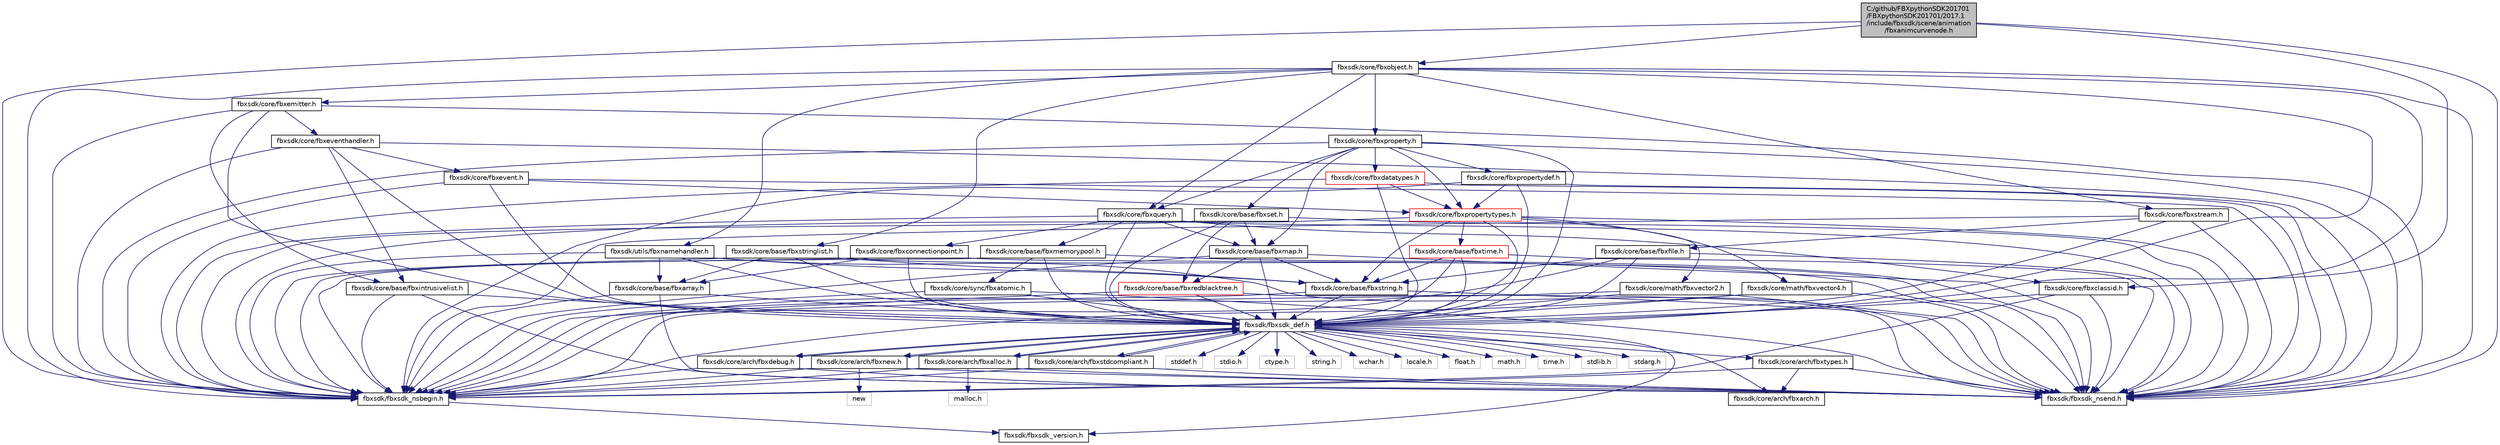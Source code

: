 digraph "C:/github/FBXpythonSDK201701/FBXpythonSDK201701/2017.1/include/fbxsdk/scene/animation/fbxanimcurvenode.h"
{
  edge [fontname="Helvetica",fontsize="10",labelfontname="Helvetica",labelfontsize="10"];
  node [fontname="Helvetica",fontsize="10",shape=record];
  Node0 [label="C:/github/FBXpythonSDK201701\l/FBXpythonSDK201701/2017.1\l/include/fbxsdk/scene/animation\l/fbxanimcurvenode.h",height=0.2,width=0.4,color="black", fillcolor="grey75", style="filled", fontcolor="black"];
  Node0 -> Node1 [color="midnightblue",fontsize="10",style="solid"];
  Node1 [label="fbxsdk/fbxsdk_def.h",height=0.2,width=0.4,color="black", fillcolor="white", style="filled",URL="$fbxsdk__def_8h.html"];
  Node1 -> Node2 [color="midnightblue",fontsize="10",style="solid"];
  Node2 [label="stdlib.h",height=0.2,width=0.4,color="grey75", fillcolor="white", style="filled"];
  Node1 -> Node3 [color="midnightblue",fontsize="10",style="solid"];
  Node3 [label="stdarg.h",height=0.2,width=0.4,color="grey75", fillcolor="white", style="filled"];
  Node1 -> Node4 [color="midnightblue",fontsize="10",style="solid"];
  Node4 [label="stddef.h",height=0.2,width=0.4,color="grey75", fillcolor="white", style="filled"];
  Node1 -> Node5 [color="midnightblue",fontsize="10",style="solid"];
  Node5 [label="stdio.h",height=0.2,width=0.4,color="grey75", fillcolor="white", style="filled"];
  Node1 -> Node6 [color="midnightblue",fontsize="10",style="solid"];
  Node6 [label="ctype.h",height=0.2,width=0.4,color="grey75", fillcolor="white", style="filled"];
  Node1 -> Node7 [color="midnightblue",fontsize="10",style="solid"];
  Node7 [label="string.h",height=0.2,width=0.4,color="grey75", fillcolor="white", style="filled"];
  Node1 -> Node8 [color="midnightblue",fontsize="10",style="solid"];
  Node8 [label="wchar.h",height=0.2,width=0.4,color="grey75", fillcolor="white", style="filled"];
  Node1 -> Node9 [color="midnightblue",fontsize="10",style="solid"];
  Node9 [label="locale.h",height=0.2,width=0.4,color="grey75", fillcolor="white", style="filled"];
  Node1 -> Node10 [color="midnightblue",fontsize="10",style="solid"];
  Node10 [label="float.h",height=0.2,width=0.4,color="grey75", fillcolor="white", style="filled"];
  Node1 -> Node11 [color="midnightblue",fontsize="10",style="solid"];
  Node11 [label="math.h",height=0.2,width=0.4,color="grey75", fillcolor="white", style="filled"];
  Node1 -> Node12 [color="midnightblue",fontsize="10",style="solid"];
  Node12 [label="time.h",height=0.2,width=0.4,color="grey75", fillcolor="white", style="filled"];
  Node1 -> Node13 [color="midnightblue",fontsize="10",style="solid"];
  Node13 [label="fbxsdk/fbxsdk_version.h",height=0.2,width=0.4,color="black", fillcolor="white", style="filled",URL="$fbxsdk__version_8h.html"];
  Node1 -> Node14 [color="midnightblue",fontsize="10",style="solid"];
  Node14 [label="fbxsdk/core/arch/fbxarch.h",height=0.2,width=0.4,color="black", fillcolor="white", style="filled",URL="$fbxarch_8h.html"];
  Node1 -> Node15 [color="midnightblue",fontsize="10",style="solid"];
  Node15 [label="fbxsdk/core/arch/fbxtypes.h",height=0.2,width=0.4,color="black", fillcolor="white", style="filled",URL="$fbxtypes_8h.html"];
  Node15 -> Node14 [color="midnightblue",fontsize="10",style="solid"];
  Node15 -> Node16 [color="midnightblue",fontsize="10",style="solid"];
  Node16 [label="fbxsdk/fbxsdk_nsbegin.h",height=0.2,width=0.4,color="black", fillcolor="white", style="filled",URL="$fbxsdk__nsbegin_8h.html"];
  Node16 -> Node13 [color="midnightblue",fontsize="10",style="solid"];
  Node15 -> Node17 [color="midnightblue",fontsize="10",style="solid"];
  Node17 [label="fbxsdk/fbxsdk_nsend.h",height=0.2,width=0.4,color="black", fillcolor="white", style="filled",URL="$fbxsdk__nsend_8h.html"];
  Node1 -> Node18 [color="midnightblue",fontsize="10",style="solid"];
  Node18 [label="fbxsdk/core/arch/fbxdebug.h",height=0.2,width=0.4,color="black", fillcolor="white", style="filled",URL="$fbxdebug_8h.html"];
  Node18 -> Node1 [color="midnightblue",fontsize="10",style="solid"];
  Node18 -> Node16 [color="midnightblue",fontsize="10",style="solid"];
  Node18 -> Node17 [color="midnightblue",fontsize="10",style="solid"];
  Node1 -> Node19 [color="midnightblue",fontsize="10",style="solid"];
  Node19 [label="fbxsdk/core/arch/fbxalloc.h",height=0.2,width=0.4,color="black", fillcolor="white", style="filled",URL="$fbxalloc_8h.html"];
  Node19 -> Node1 [color="midnightblue",fontsize="10",style="solid"];
  Node19 -> Node20 [color="midnightblue",fontsize="10",style="solid"];
  Node20 [label="malloc.h",height=0.2,width=0.4,color="grey75", fillcolor="white", style="filled"];
  Node19 -> Node16 [color="midnightblue",fontsize="10",style="solid"];
  Node19 -> Node17 [color="midnightblue",fontsize="10",style="solid"];
  Node1 -> Node21 [color="midnightblue",fontsize="10",style="solid"];
  Node21 [label="fbxsdk/core/arch/fbxnew.h",height=0.2,width=0.4,color="black", fillcolor="white", style="filled",URL="$fbxnew_8h.html"];
  Node21 -> Node1 [color="midnightblue",fontsize="10",style="solid"];
  Node21 -> Node22 [color="midnightblue",fontsize="10",style="solid"];
  Node22 [label="new",height=0.2,width=0.4,color="grey75", fillcolor="white", style="filled"];
  Node21 -> Node16 [color="midnightblue",fontsize="10",style="solid"];
  Node21 -> Node17 [color="midnightblue",fontsize="10",style="solid"];
  Node1 -> Node23 [color="midnightblue",fontsize="10",style="solid"];
  Node23 [label="fbxsdk/core/arch/fbxstdcompliant.h",height=0.2,width=0.4,color="black", fillcolor="white", style="filled",URL="$fbxstdcompliant_8h.html"];
  Node23 -> Node1 [color="midnightblue",fontsize="10",style="solid"];
  Node23 -> Node16 [color="midnightblue",fontsize="10",style="solid"];
  Node23 -> Node17 [color="midnightblue",fontsize="10",style="solid"];
  Node0 -> Node24 [color="midnightblue",fontsize="10",style="solid"];
  Node24 [label="fbxsdk/core/fbxobject.h",height=0.2,width=0.4,color="black", fillcolor="white", style="filled",URL="$fbxobject_8h.html"];
  Node24 -> Node1 [color="midnightblue",fontsize="10",style="solid"];
  Node24 -> Node25 [color="midnightblue",fontsize="10",style="solid"];
  Node25 [label="fbxsdk/core/fbxclassid.h",height=0.2,width=0.4,color="black", fillcolor="white", style="filled",URL="$fbxclassid_8h.html"];
  Node25 -> Node1 [color="midnightblue",fontsize="10",style="solid"];
  Node25 -> Node16 [color="midnightblue",fontsize="10",style="solid"];
  Node25 -> Node17 [color="midnightblue",fontsize="10",style="solid"];
  Node24 -> Node26 [color="midnightblue",fontsize="10",style="solid"];
  Node26 [label="fbxsdk/core/fbxquery.h",height=0.2,width=0.4,color="black", fillcolor="white", style="filled",URL="$fbxquery_8h.html"];
  Node26 -> Node1 [color="midnightblue",fontsize="10",style="solid"];
  Node26 -> Node25 [color="midnightblue",fontsize="10",style="solid"];
  Node26 -> Node27 [color="midnightblue",fontsize="10",style="solid"];
  Node27 [label="fbxsdk/core/fbxconnectionpoint.h",height=0.2,width=0.4,color="black", fillcolor="white", style="filled",URL="$fbxconnectionpoint_8h.html"];
  Node27 -> Node1 [color="midnightblue",fontsize="10",style="solid"];
  Node27 -> Node28 [color="midnightblue",fontsize="10",style="solid"];
  Node28 [label="fbxsdk/core/base/fbxarray.h",height=0.2,width=0.4,color="black", fillcolor="white", style="filled",URL="$fbxarray_8h.html"];
  Node28 -> Node1 [color="midnightblue",fontsize="10",style="solid"];
  Node28 -> Node16 [color="midnightblue",fontsize="10",style="solid"];
  Node28 -> Node17 [color="midnightblue",fontsize="10",style="solid"];
  Node27 -> Node16 [color="midnightblue",fontsize="10",style="solid"];
  Node27 -> Node17 [color="midnightblue",fontsize="10",style="solid"];
  Node26 -> Node29 [color="midnightblue",fontsize="10",style="solid"];
  Node29 [label="fbxsdk/core/base/fbxmap.h",height=0.2,width=0.4,color="black", fillcolor="white", style="filled",URL="$fbxmap_8h.html"];
  Node29 -> Node1 [color="midnightblue",fontsize="10",style="solid"];
  Node29 -> Node30 [color="midnightblue",fontsize="10",style="solid"];
  Node30 [label="fbxsdk/core/base/fbxstring.h",height=0.2,width=0.4,color="black", fillcolor="white", style="filled",URL="$fbxstring_8h.html"];
  Node30 -> Node1 [color="midnightblue",fontsize="10",style="solid"];
  Node30 -> Node16 [color="midnightblue",fontsize="10",style="solid"];
  Node30 -> Node17 [color="midnightblue",fontsize="10",style="solid"];
  Node29 -> Node31 [color="midnightblue",fontsize="10",style="solid"];
  Node31 [label="fbxsdk/core/base/fbxredblacktree.h",height=0.2,width=0.4,color="red", fillcolor="white", style="filled",URL="$fbxredblacktree_8h.html"];
  Node31 -> Node1 [color="midnightblue",fontsize="10",style="solid"];
  Node31 -> Node16 [color="midnightblue",fontsize="10",style="solid"];
  Node31 -> Node17 [color="midnightblue",fontsize="10",style="solid"];
  Node29 -> Node16 [color="midnightblue",fontsize="10",style="solid"];
  Node29 -> Node17 [color="midnightblue",fontsize="10",style="solid"];
  Node26 -> Node34 [color="midnightblue",fontsize="10",style="solid"];
  Node34 [label="fbxsdk/core/base/fbxmemorypool.h",height=0.2,width=0.4,color="black", fillcolor="white", style="filled",URL="$fbxmemorypool_8h.html"];
  Node34 -> Node1 [color="midnightblue",fontsize="10",style="solid"];
  Node34 -> Node35 [color="midnightblue",fontsize="10",style="solid"];
  Node35 [label="fbxsdk/core/sync/fbxatomic.h",height=0.2,width=0.4,color="black", fillcolor="white", style="filled",URL="$fbxatomic_8h.html"];
  Node35 -> Node1 [color="midnightblue",fontsize="10",style="solid"];
  Node35 -> Node16 [color="midnightblue",fontsize="10",style="solid"];
  Node35 -> Node17 [color="midnightblue",fontsize="10",style="solid"];
  Node34 -> Node16 [color="midnightblue",fontsize="10",style="solid"];
  Node34 -> Node17 [color="midnightblue",fontsize="10",style="solid"];
  Node26 -> Node16 [color="midnightblue",fontsize="10",style="solid"];
  Node26 -> Node17 [color="midnightblue",fontsize="10",style="solid"];
  Node24 -> Node36 [color="midnightblue",fontsize="10",style="solid"];
  Node36 [label="fbxsdk/core/fbxemitter.h",height=0.2,width=0.4,color="black", fillcolor="white", style="filled",URL="$fbxemitter_8h.html"];
  Node36 -> Node1 [color="midnightblue",fontsize="10",style="solid"];
  Node36 -> Node37 [color="midnightblue",fontsize="10",style="solid"];
  Node37 [label="fbxsdk/core/base/fbxintrusivelist.h",height=0.2,width=0.4,color="black", fillcolor="white", style="filled",URL="$fbxintrusivelist_8h.html"];
  Node37 -> Node1 [color="midnightblue",fontsize="10",style="solid"];
  Node37 -> Node16 [color="midnightblue",fontsize="10",style="solid"];
  Node37 -> Node17 [color="midnightblue",fontsize="10",style="solid"];
  Node36 -> Node38 [color="midnightblue",fontsize="10",style="solid"];
  Node38 [label="fbxsdk/core/fbxeventhandler.h",height=0.2,width=0.4,color="black", fillcolor="white", style="filled",URL="$fbxeventhandler_8h.html"];
  Node38 -> Node1 [color="midnightblue",fontsize="10",style="solid"];
  Node38 -> Node39 [color="midnightblue",fontsize="10",style="solid"];
  Node39 [label="fbxsdk/core/fbxevent.h",height=0.2,width=0.4,color="black", fillcolor="white", style="filled",URL="$fbxevent_8h.html"];
  Node39 -> Node1 [color="midnightblue",fontsize="10",style="solid"];
  Node39 -> Node40 [color="midnightblue",fontsize="10",style="solid"];
  Node40 [label="fbxsdk/core/fbxpropertytypes.h",height=0.2,width=0.4,color="red", fillcolor="white", style="filled",URL="$fbxpropertytypes_8h.html"];
  Node40 -> Node1 [color="midnightblue",fontsize="10",style="solid"];
  Node40 -> Node30 [color="midnightblue",fontsize="10",style="solid"];
  Node40 -> Node41 [color="midnightblue",fontsize="10",style="solid"];
  Node41 [label="fbxsdk/core/base/fbxtime.h",height=0.2,width=0.4,color="red", fillcolor="white", style="filled",URL="$fbxtime_8h.html"];
  Node41 -> Node1 [color="midnightblue",fontsize="10",style="solid"];
  Node41 -> Node30 [color="midnightblue",fontsize="10",style="solid"];
  Node41 -> Node16 [color="midnightblue",fontsize="10",style="solid"];
  Node41 -> Node17 [color="midnightblue",fontsize="10",style="solid"];
  Node40 -> Node43 [color="midnightblue",fontsize="10",style="solid"];
  Node43 [label="fbxsdk/core/math/fbxvector2.h",height=0.2,width=0.4,color="black", fillcolor="white", style="filled",URL="$fbxvector2_8h.html"];
  Node43 -> Node1 [color="midnightblue",fontsize="10",style="solid"];
  Node43 -> Node16 [color="midnightblue",fontsize="10",style="solid"];
  Node43 -> Node17 [color="midnightblue",fontsize="10",style="solid"];
  Node40 -> Node44 [color="midnightblue",fontsize="10",style="solid"];
  Node44 [label="fbxsdk/core/math/fbxvector4.h",height=0.2,width=0.4,color="black", fillcolor="white", style="filled",URL="$fbxvector4_8h.html"];
  Node44 -> Node1 [color="midnightblue",fontsize="10",style="solid"];
  Node44 -> Node16 [color="midnightblue",fontsize="10",style="solid"];
  Node44 -> Node17 [color="midnightblue",fontsize="10",style="solid"];
  Node40 -> Node16 [color="midnightblue",fontsize="10",style="solid"];
  Node40 -> Node17 [color="midnightblue",fontsize="10",style="solid"];
  Node39 -> Node16 [color="midnightblue",fontsize="10",style="solid"];
  Node39 -> Node17 [color="midnightblue",fontsize="10",style="solid"];
  Node38 -> Node37 [color="midnightblue",fontsize="10",style="solid"];
  Node38 -> Node16 [color="midnightblue",fontsize="10",style="solid"];
  Node38 -> Node17 [color="midnightblue",fontsize="10",style="solid"];
  Node36 -> Node16 [color="midnightblue",fontsize="10",style="solid"];
  Node36 -> Node17 [color="midnightblue",fontsize="10",style="solid"];
  Node24 -> Node47 [color="midnightblue",fontsize="10",style="solid"];
  Node47 [label="fbxsdk/core/fbxproperty.h",height=0.2,width=0.4,color="black", fillcolor="white", style="filled",URL="$fbxproperty_8h.html"];
  Node47 -> Node1 [color="midnightblue",fontsize="10",style="solid"];
  Node47 -> Node26 [color="midnightblue",fontsize="10",style="solid"];
  Node47 -> Node48 [color="midnightblue",fontsize="10",style="solid"];
  Node48 [label="fbxsdk/core/fbxpropertydef.h",height=0.2,width=0.4,color="black", fillcolor="white", style="filled",URL="$fbxpropertydef_8h.html"];
  Node48 -> Node1 [color="midnightblue",fontsize="10",style="solid"];
  Node48 -> Node40 [color="midnightblue",fontsize="10",style="solid"];
  Node48 -> Node16 [color="midnightblue",fontsize="10",style="solid"];
  Node48 -> Node17 [color="midnightblue",fontsize="10",style="solid"];
  Node47 -> Node40 [color="midnightblue",fontsize="10",style="solid"];
  Node47 -> Node49 [color="midnightblue",fontsize="10",style="solid"];
  Node49 [label="fbxsdk/core/fbxdatatypes.h",height=0.2,width=0.4,color="red", fillcolor="white", style="filled",URL="$fbxdatatypes_8h.html"];
  Node49 -> Node1 [color="midnightblue",fontsize="10",style="solid"];
  Node49 -> Node40 [color="midnightblue",fontsize="10",style="solid"];
  Node49 -> Node16 [color="midnightblue",fontsize="10",style="solid"];
  Node49 -> Node17 [color="midnightblue",fontsize="10",style="solid"];
  Node47 -> Node29 [color="midnightblue",fontsize="10",style="solid"];
  Node47 -> Node51 [color="midnightblue",fontsize="10",style="solid"];
  Node51 [label="fbxsdk/core/base/fbxset.h",height=0.2,width=0.4,color="black", fillcolor="white", style="filled",URL="$fbxset_8h.html"];
  Node51 -> Node1 [color="midnightblue",fontsize="10",style="solid"];
  Node51 -> Node31 [color="midnightblue",fontsize="10",style="solid"];
  Node51 -> Node29 [color="midnightblue",fontsize="10",style="solid"];
  Node51 -> Node16 [color="midnightblue",fontsize="10",style="solid"];
  Node51 -> Node17 [color="midnightblue",fontsize="10",style="solid"];
  Node47 -> Node16 [color="midnightblue",fontsize="10",style="solid"];
  Node47 -> Node17 [color="midnightblue",fontsize="10",style="solid"];
  Node24 -> Node52 [color="midnightblue",fontsize="10",style="solid"];
  Node52 [label="fbxsdk/core/fbxstream.h",height=0.2,width=0.4,color="black", fillcolor="white", style="filled",URL="$fbxstream_8h.html"];
  Node52 -> Node1 [color="midnightblue",fontsize="10",style="solid"];
  Node52 -> Node53 [color="midnightblue",fontsize="10",style="solid"];
  Node53 [label="fbxsdk/core/base/fbxfile.h",height=0.2,width=0.4,color="black", fillcolor="white", style="filled",URL="$fbxfile_8h.html"];
  Node53 -> Node1 [color="midnightblue",fontsize="10",style="solid"];
  Node53 -> Node30 [color="midnightblue",fontsize="10",style="solid"];
  Node53 -> Node16 [color="midnightblue",fontsize="10",style="solid"];
  Node53 -> Node17 [color="midnightblue",fontsize="10",style="solid"];
  Node52 -> Node16 [color="midnightblue",fontsize="10",style="solid"];
  Node52 -> Node17 [color="midnightblue",fontsize="10",style="solid"];
  Node24 -> Node54 [color="midnightblue",fontsize="10",style="solid"];
  Node54 [label="fbxsdk/core/base/fbxstringlist.h",height=0.2,width=0.4,color="black", fillcolor="white", style="filled",URL="$fbxstringlist_8h.html"];
  Node54 -> Node1 [color="midnightblue",fontsize="10",style="solid"];
  Node54 -> Node28 [color="midnightblue",fontsize="10",style="solid"];
  Node54 -> Node30 [color="midnightblue",fontsize="10",style="solid"];
  Node54 -> Node16 [color="midnightblue",fontsize="10",style="solid"];
  Node54 -> Node17 [color="midnightblue",fontsize="10",style="solid"];
  Node24 -> Node55 [color="midnightblue",fontsize="10",style="solid"];
  Node55 [label="fbxsdk/utils/fbxnamehandler.h",height=0.2,width=0.4,color="black", fillcolor="white", style="filled",URL="$fbxnamehandler_8h.html"];
  Node55 -> Node1 [color="midnightblue",fontsize="10",style="solid"];
  Node55 -> Node28 [color="midnightblue",fontsize="10",style="solid"];
  Node55 -> Node30 [color="midnightblue",fontsize="10",style="solid"];
  Node55 -> Node16 [color="midnightblue",fontsize="10",style="solid"];
  Node55 -> Node17 [color="midnightblue",fontsize="10",style="solid"];
  Node24 -> Node16 [color="midnightblue",fontsize="10",style="solid"];
  Node24 -> Node17 [color="midnightblue",fontsize="10",style="solid"];
  Node0 -> Node16 [color="midnightblue",fontsize="10",style="solid"];
  Node0 -> Node17 [color="midnightblue",fontsize="10",style="solid"];
}
